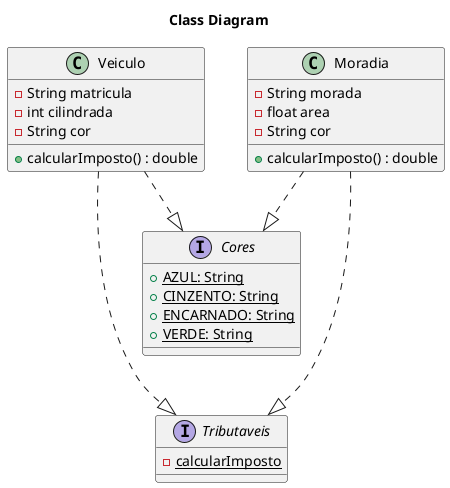 @startuml
'https://plantuml.com/class-diagram

Title Class Diagram

class Veiculo{
 - String matricula
 - int cilindrada
 - String cor
 + calcularImposto() : double
}


interface Cores{
 {static} +AZUL: String
 {static} +CINZENTO: String
 {static} +ENCARNADO: String
 {static} +VERDE: String
}

class Moradia{
  - String morada
  - float area
  - String cor
  + calcularImposto() : double
}

interface Tributaveis{
  {static} -calcularImposto
}

Veiculo ..|> Cores
Moradia ..|> Cores
Veiculo ...|> Tributaveis
Moradia ..|> Tributaveis

@enduml